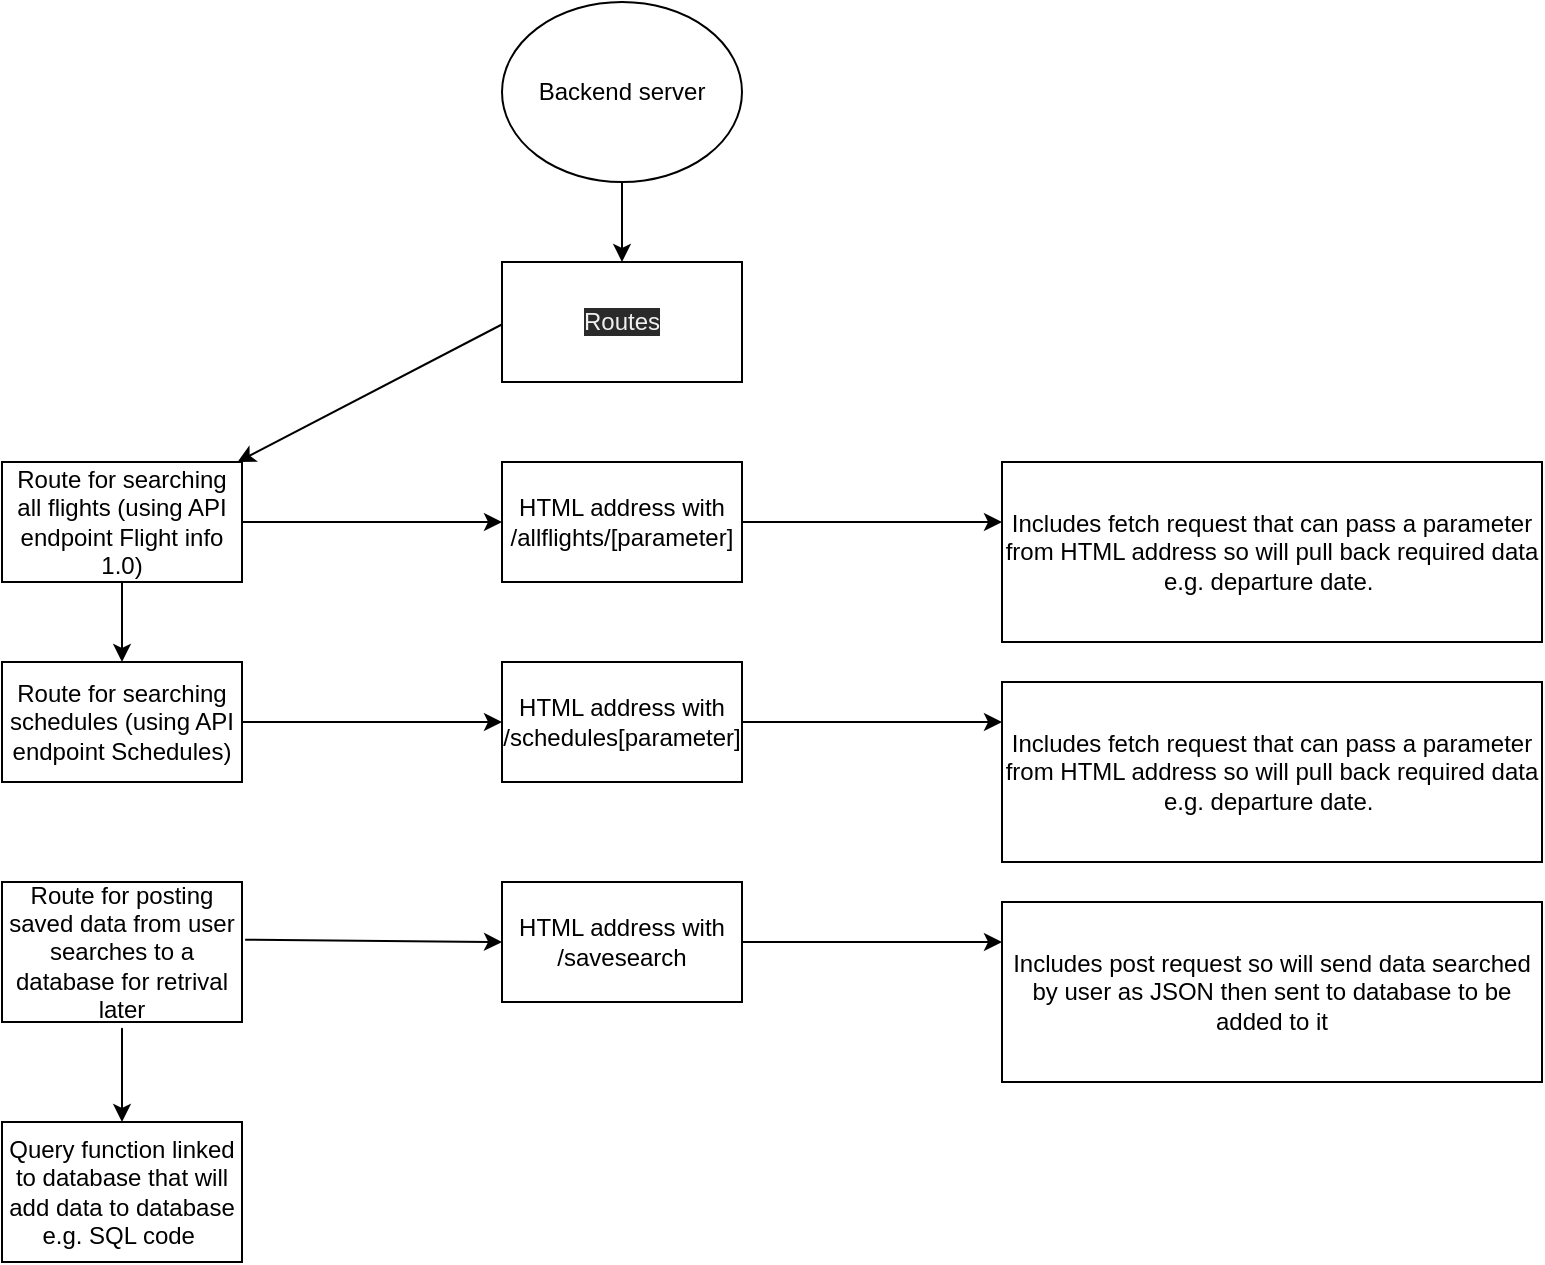 <mxfile>
    <diagram id="ghA7Iir9uGFkGj2unpV4" name="Page-1">
        <mxGraphModel dx="409" dy="273" grid="1" gridSize="10" guides="1" tooltips="1" connect="1" arrows="1" fold="1" page="1" pageScale="1" pageWidth="827" pageHeight="1169" math="0" shadow="0">
            <root>
                <mxCell id="0"/>
                <mxCell id="1" parent="0"/>
                <mxCell id="4" value="" style="edgeStyle=none;html=1;" parent="1" source="2" target="3" edge="1">
                    <mxGeometry relative="1" as="geometry"/>
                </mxCell>
                <mxCell id="2" value="Backend server" style="ellipse;whiteSpace=wrap;html=1;" parent="1" vertex="1">
                    <mxGeometry x="350" y="10" width="120" height="90" as="geometry"/>
                </mxCell>
                <mxCell id="8" value="" style="edgeStyle=none;html=1;" parent="1" target="7" edge="1">
                    <mxGeometry relative="1" as="geometry">
                        <mxPoint x="352.308" y="170" as="sourcePoint"/>
                    </mxGeometry>
                </mxCell>
                <mxCell id="3" value="&lt;span style=&quot;color: rgb(240 , 240 , 240) ; font-family: &amp;#34;helvetica&amp;#34; ; font-size: 12px ; font-style: normal ; font-weight: 400 ; letter-spacing: normal ; text-align: center ; text-indent: 0px ; text-transform: none ; word-spacing: 0px ; background-color: rgb(42 , 42 , 42) ; display: inline ; float: none&quot;&gt;Routes&lt;/span&gt;" style="whiteSpace=wrap;html=1;" parent="1" vertex="1">
                    <mxGeometry x="350" y="140" width="120" height="60" as="geometry"/>
                </mxCell>
                <mxCell id="9" style="edgeStyle=none;html=1;exitX=1;exitY=0.5;exitDx=0;exitDy=0;" parent="1" source="7" edge="1">
                    <mxGeometry relative="1" as="geometry">
                        <mxPoint x="350" y="270" as="targetPoint"/>
                    </mxGeometry>
                </mxCell>
                <mxCell id="14" style="edgeStyle=none;html=1;exitX=0.5;exitY=1;exitDx=0;exitDy=0;" parent="1" source="7" edge="1">
                    <mxGeometry relative="1" as="geometry">
                        <mxPoint x="160" y="340.0" as="targetPoint"/>
                    </mxGeometry>
                </mxCell>
                <mxCell id="7" value="Route for searching all flights (using API endpoint Flight info 1.0)" style="whiteSpace=wrap;html=1;" parent="1" vertex="1">
                    <mxGeometry x="100" y="240" width="120" height="60" as="geometry"/>
                </mxCell>
                <mxCell id="10" value="HTML address with /allflights/[parameter]" style="whiteSpace=wrap;html=1;" parent="1" vertex="1">
                    <mxGeometry x="350" y="240" width="120" height="60" as="geometry"/>
                </mxCell>
                <mxCell id="12" style="edgeStyle=none;html=1;exitX=1;exitY=0.5;exitDx=0;exitDy=0;" parent="1" edge="1">
                    <mxGeometry relative="1" as="geometry">
                        <mxPoint x="600" y="270.0" as="targetPoint"/>
                        <mxPoint x="470" y="270.0" as="sourcePoint"/>
                    </mxGeometry>
                </mxCell>
                <mxCell id="16" style="edgeStyle=none;html=1;exitX=1;exitY=0.5;exitDx=0;exitDy=0;" parent="1" source="18" edge="1">
                    <mxGeometry relative="1" as="geometry">
                        <mxPoint x="350" y="370" as="targetPoint"/>
                    </mxGeometry>
                </mxCell>
                <mxCell id="18" value="Route for searching schedules (using API endpoint Schedules)" style="whiteSpace=wrap;html=1;" parent="1" vertex="1">
                    <mxGeometry x="100" y="340" width="120" height="60" as="geometry"/>
                </mxCell>
                <mxCell id="19" value="HTML address with /schedules[parameter]" style="whiteSpace=wrap;html=1;" parent="1" vertex="1">
                    <mxGeometry x="350" y="340" width="120" height="60" as="geometry"/>
                </mxCell>
                <mxCell id="20" style="edgeStyle=none;html=1;exitX=1;exitY=0.5;exitDx=0;exitDy=0;" parent="1" edge="1">
                    <mxGeometry relative="1" as="geometry">
                        <mxPoint x="600" y="370.0" as="targetPoint"/>
                        <mxPoint x="470" y="370.0" as="sourcePoint"/>
                    </mxGeometry>
                </mxCell>
                <mxCell id="13" value="Includes fetch request that can pass a parameter from HTML address so will pull back required data e.g. departure date.&amp;nbsp;" style="whiteSpace=wrap;html=1;" parent="1" vertex="1">
                    <mxGeometry x="600" y="240" width="270" height="90" as="geometry"/>
                </mxCell>
                <mxCell id="63" value="Includes fetch request that can pass a parameter from HTML address so will pull back required data e.g. departure date.&amp;nbsp;" style="whiteSpace=wrap;html=1;" parent="1" vertex="1">
                    <mxGeometry x="600" y="350" width="270" height="90" as="geometry"/>
                </mxCell>
                <mxCell id="64" value="Route for posting saved data from user searches to a database for retrival later" style="whiteSpace=wrap;html=1;" vertex="1" parent="1">
                    <mxGeometry x="100" y="450" width="120" height="70" as="geometry"/>
                </mxCell>
                <mxCell id="65" style="edgeStyle=none;html=1;exitX=1.013;exitY=0.412;exitDx=0;exitDy=0;exitPerimeter=0;" edge="1" source="64" parent="1">
                    <mxGeometry relative="1" as="geometry">
                        <mxPoint x="350" y="480" as="targetPoint"/>
                    </mxGeometry>
                </mxCell>
                <mxCell id="66" value="HTML address with /savesearch" style="whiteSpace=wrap;html=1;" vertex="1" parent="1">
                    <mxGeometry x="350" y="450" width="120" height="60" as="geometry"/>
                </mxCell>
                <mxCell id="67" style="edgeStyle=none;html=1;exitX=1;exitY=0.5;exitDx=0;exitDy=0;" edge="1" parent="1">
                    <mxGeometry relative="1" as="geometry">
                        <mxPoint x="600" y="480.0" as="targetPoint"/>
                        <mxPoint x="470" y="480.0" as="sourcePoint"/>
                    </mxGeometry>
                </mxCell>
                <mxCell id="68" value="Includes post request so will send data searched by user as JSON then sent to database to be added to it" style="whiteSpace=wrap;html=1;" vertex="1" parent="1">
                    <mxGeometry x="600" y="460" width="270" height="90" as="geometry"/>
                </mxCell>
                <mxCell id="70" style="edgeStyle=none;html=1;exitX=0.5;exitY=1;exitDx=0;exitDy=0;" edge="1" parent="1">
                    <mxGeometry relative="1" as="geometry">
                        <mxPoint x="160" y="570.0" as="targetPoint"/>
                        <mxPoint x="160" y="530" as="sourcePoint"/>
                        <Array as="points">
                            <mxPoint x="160" y="520"/>
                        </Array>
                    </mxGeometry>
                </mxCell>
                <mxCell id="71" value="Query function linked to database that will add data to database e.g. SQL code&amp;nbsp;" style="whiteSpace=wrap;html=1;" vertex="1" parent="1">
                    <mxGeometry x="100" y="570" width="120" height="70" as="geometry"/>
                </mxCell>
            </root>
        </mxGraphModel>
    </diagram>
</mxfile>